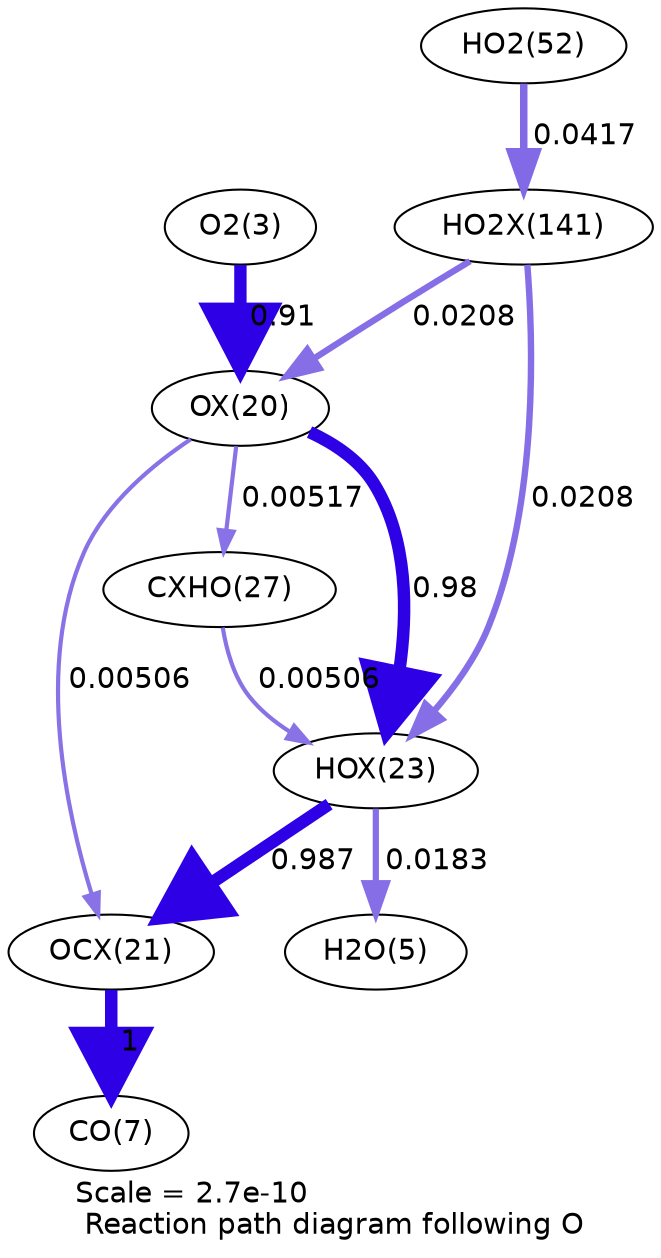 digraph reaction_paths {
center=1;
s5 -> s25[fontname="Helvetica", penwidth=5.93, arrowsize=2.96, color="0.7, 1.41, 0.9"
, label=" 0.91"];
s25 -> s31[fontname="Helvetica", penwidth=2.02, arrowsize=1.01, color="0.7, 0.505, 0.9"
, label=" 0.00517"];
s25 -> s28[fontname="Helvetica", penwidth=5.98, arrowsize=2.99, color="0.7, 1.48, 0.9"
, label=" 0.98"];
s25 -> s26[fontname="Helvetica", penwidth=2.01, arrowsize=1, color="0.7, 0.505, 0.9"
, label=" 0.00506"];
s41 -> s25[fontname="Helvetica", penwidth=3.08, arrowsize=1.54, color="0.7, 0.521, 0.9"
, label=" 0.0208"];
s31 -> s28[fontname="Helvetica", penwidth=2.01, arrowsize=1, color="0.7, 0.505, 0.9"
, label=" 0.00506"];
s28 -> s7[fontname="Helvetica", penwidth=2.98, arrowsize=1.49, color="0.7, 0.518, 0.9"
, label=" 0.0183"];
s28 -> s26[fontname="Helvetica", penwidth=5.99, arrowsize=3, color="0.7, 1.49, 0.9"
, label=" 0.987"];
s41 -> s28[fontname="Helvetica", penwidth=3.08, arrowsize=1.54, color="0.7, 0.521, 0.9"
, label=" 0.0208"];
s26 -> s9[fontname="Helvetica", penwidth=6, arrowsize=3, color="0.7, 1.5, 0.9"
, label=" 1"];
s21 -> s41[fontname="Helvetica", penwidth=3.6, arrowsize=1.8, color="0.7, 0.542, 0.9"
, label=" 0.0417"];
s5 [ fontname="Helvetica", label="O2(3)"];
s7 [ fontname="Helvetica", label="H2O(5)"];
s9 [ fontname="Helvetica", label="CO(7)"];
s21 [ fontname="Helvetica", label="HO2(52)"];
s25 [ fontname="Helvetica", label="OX(20)"];
s26 [ fontname="Helvetica", label="OCX(21)"];
s28 [ fontname="Helvetica", label="HOX(23)"];
s31 [ fontname="Helvetica", label="CXHO(27)"];
s41 [ fontname="Helvetica", label="HO2X(141)"];
 label = "Scale = 2.7e-10\l Reaction path diagram following O";
 fontname = "Helvetica";
}
